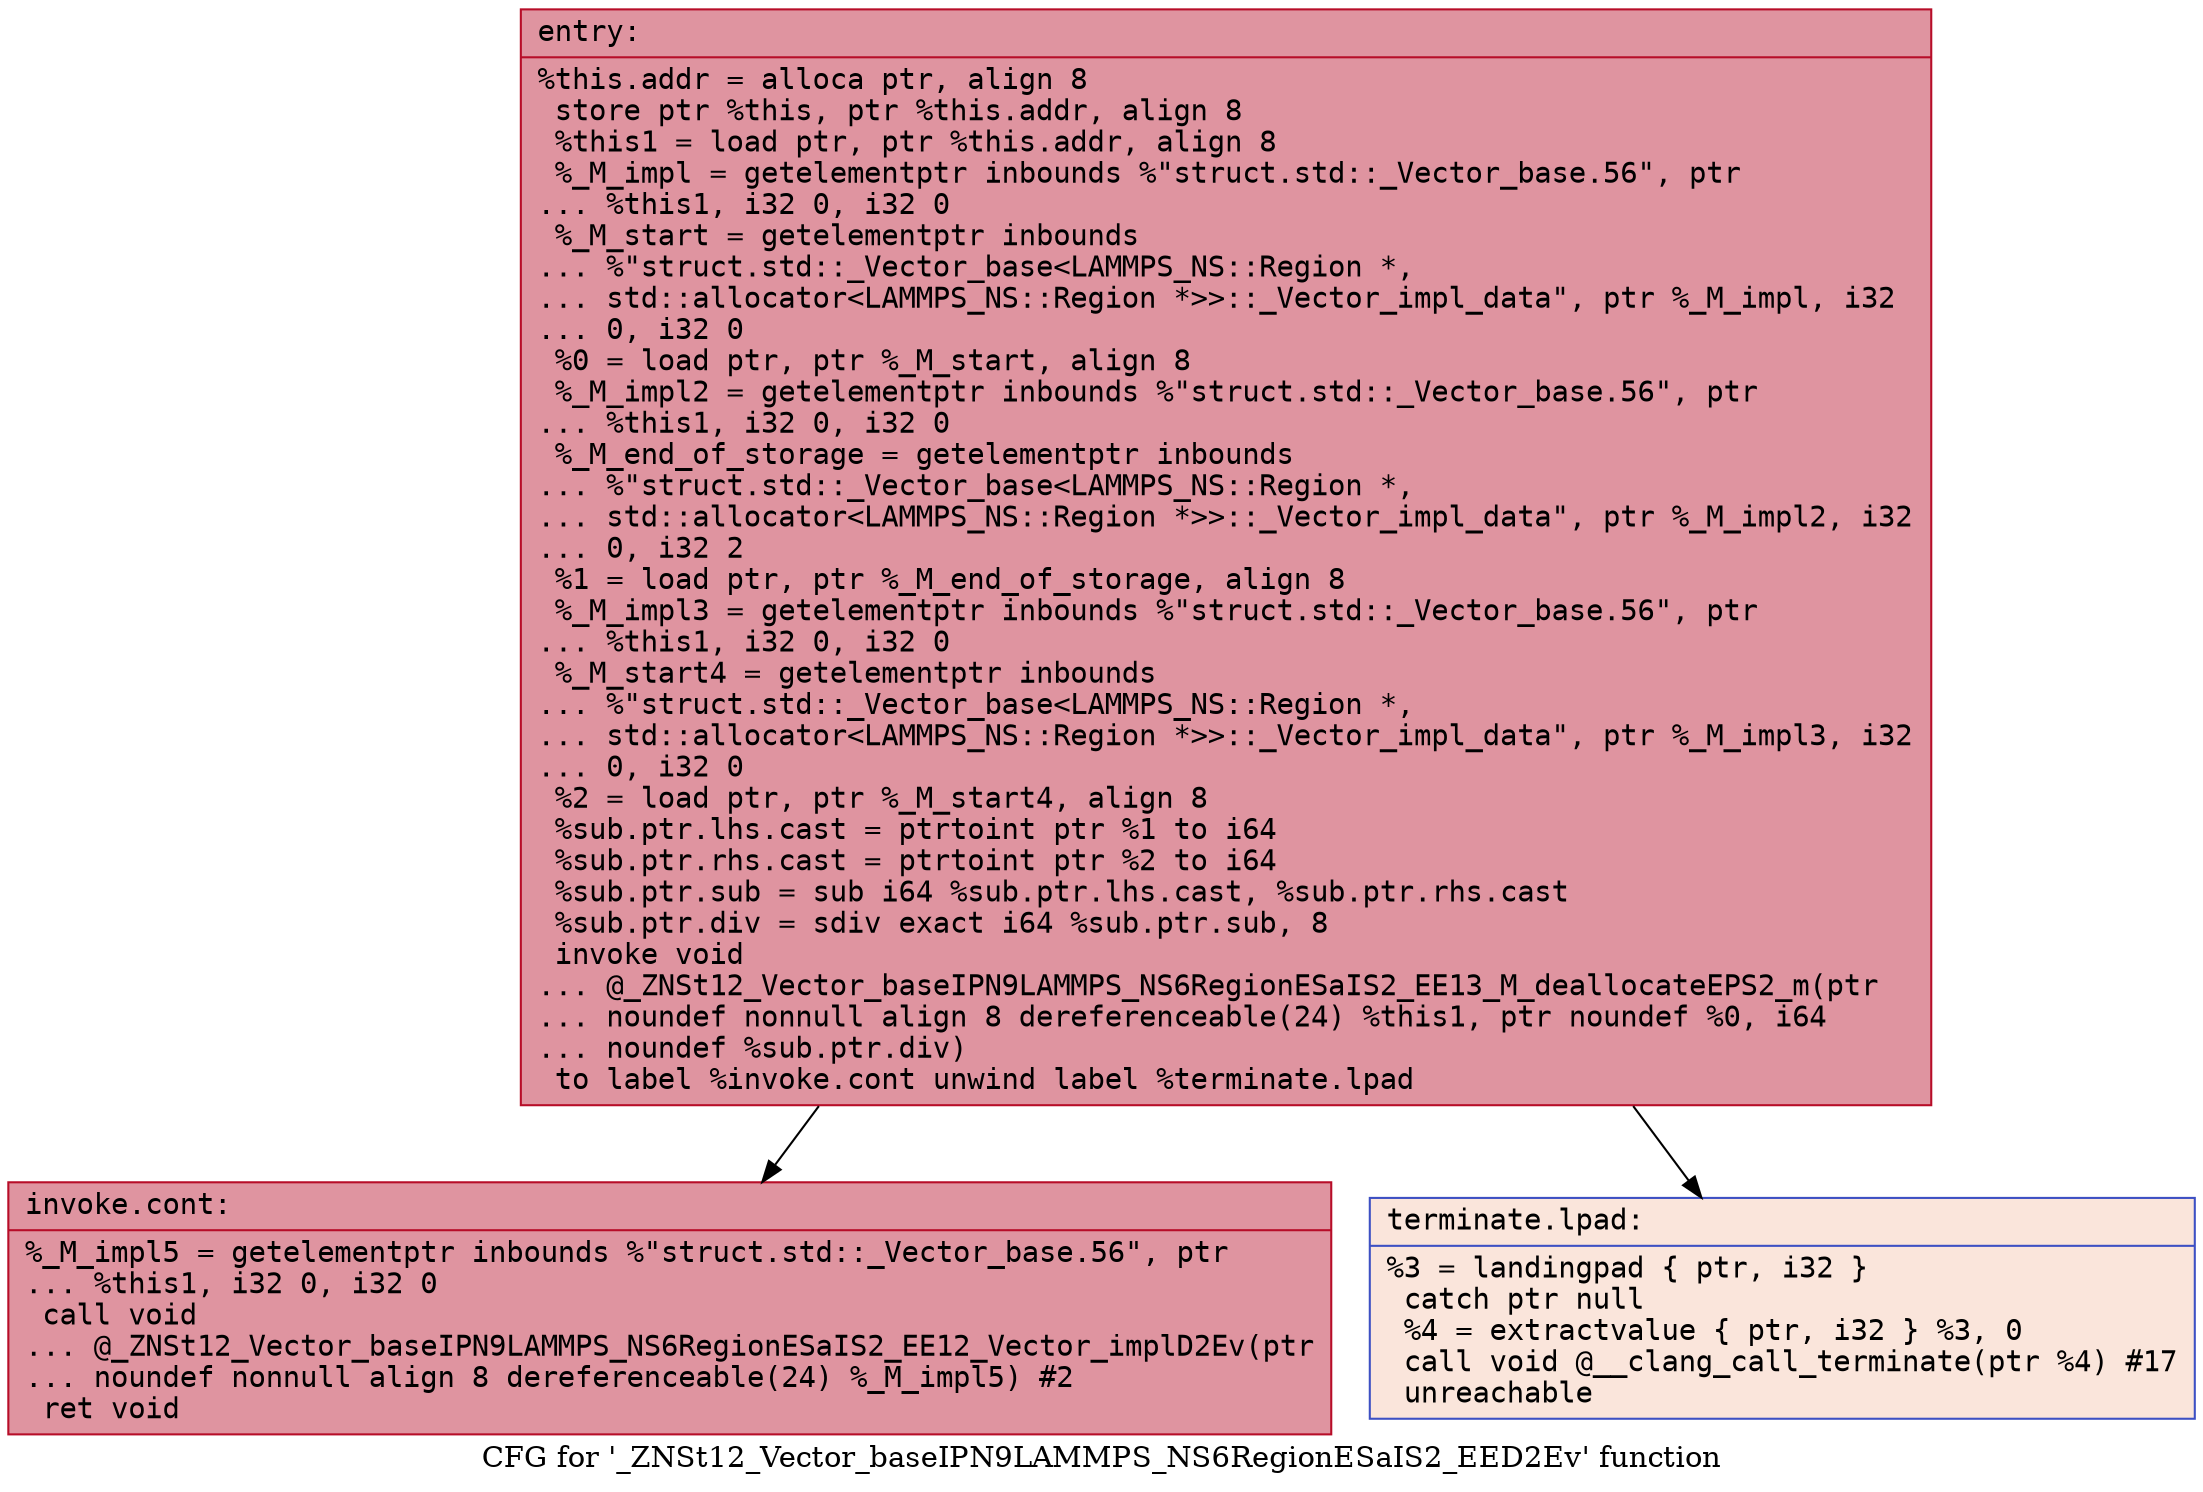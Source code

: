 digraph "CFG for '_ZNSt12_Vector_baseIPN9LAMMPS_NS6RegionESaIS2_EED2Ev' function" {
	label="CFG for '_ZNSt12_Vector_baseIPN9LAMMPS_NS6RegionESaIS2_EED2Ev' function";

	Node0x55bdf81b0500 [shape=record,color="#b70d28ff", style=filled, fillcolor="#b70d2870" fontname="Courier",label="{entry:\l|  %this.addr = alloca ptr, align 8\l  store ptr %this, ptr %this.addr, align 8\l  %this1 = load ptr, ptr %this.addr, align 8\l  %_M_impl = getelementptr inbounds %\"struct.std::_Vector_base.56\", ptr\l... %this1, i32 0, i32 0\l  %_M_start = getelementptr inbounds\l... %\"struct.std::_Vector_base\<LAMMPS_NS::Region *,\l... std::allocator\<LAMMPS_NS::Region *\>\>::_Vector_impl_data\", ptr %_M_impl, i32\l... 0, i32 0\l  %0 = load ptr, ptr %_M_start, align 8\l  %_M_impl2 = getelementptr inbounds %\"struct.std::_Vector_base.56\", ptr\l... %this1, i32 0, i32 0\l  %_M_end_of_storage = getelementptr inbounds\l... %\"struct.std::_Vector_base\<LAMMPS_NS::Region *,\l... std::allocator\<LAMMPS_NS::Region *\>\>::_Vector_impl_data\", ptr %_M_impl2, i32\l... 0, i32 2\l  %1 = load ptr, ptr %_M_end_of_storage, align 8\l  %_M_impl3 = getelementptr inbounds %\"struct.std::_Vector_base.56\", ptr\l... %this1, i32 0, i32 0\l  %_M_start4 = getelementptr inbounds\l... %\"struct.std::_Vector_base\<LAMMPS_NS::Region *,\l... std::allocator\<LAMMPS_NS::Region *\>\>::_Vector_impl_data\", ptr %_M_impl3, i32\l... 0, i32 0\l  %2 = load ptr, ptr %_M_start4, align 8\l  %sub.ptr.lhs.cast = ptrtoint ptr %1 to i64\l  %sub.ptr.rhs.cast = ptrtoint ptr %2 to i64\l  %sub.ptr.sub = sub i64 %sub.ptr.lhs.cast, %sub.ptr.rhs.cast\l  %sub.ptr.div = sdiv exact i64 %sub.ptr.sub, 8\l  invoke void\l... @_ZNSt12_Vector_baseIPN9LAMMPS_NS6RegionESaIS2_EE13_M_deallocateEPS2_m(ptr\l... noundef nonnull align 8 dereferenceable(24) %this1, ptr noundef %0, i64\l... noundef %sub.ptr.div)\l          to label %invoke.cont unwind label %terminate.lpad\l}"];
	Node0x55bdf81b0500 -> Node0x55bdf81b1220[tooltip="entry -> invoke.cont\nProbability 100.00%" ];
	Node0x55bdf81b0500 -> Node0x55bdf81b12a0[tooltip="entry -> terminate.lpad\nProbability 0.00%" ];
	Node0x55bdf81b1220 [shape=record,color="#b70d28ff", style=filled, fillcolor="#b70d2870" fontname="Courier",label="{invoke.cont:\l|  %_M_impl5 = getelementptr inbounds %\"struct.std::_Vector_base.56\", ptr\l... %this1, i32 0, i32 0\l  call void\l... @_ZNSt12_Vector_baseIPN9LAMMPS_NS6RegionESaIS2_EE12_Vector_implD2Ev(ptr\l... noundef nonnull align 8 dereferenceable(24) %_M_impl5) #2\l  ret void\l}"];
	Node0x55bdf81b12a0 [shape=record,color="#3d50c3ff", style=filled, fillcolor="#f4c5ad70" fontname="Courier",label="{terminate.lpad:\l|  %3 = landingpad \{ ptr, i32 \}\l          catch ptr null\l  %4 = extractvalue \{ ptr, i32 \} %3, 0\l  call void @__clang_call_terminate(ptr %4) #17\l  unreachable\l}"];
}
